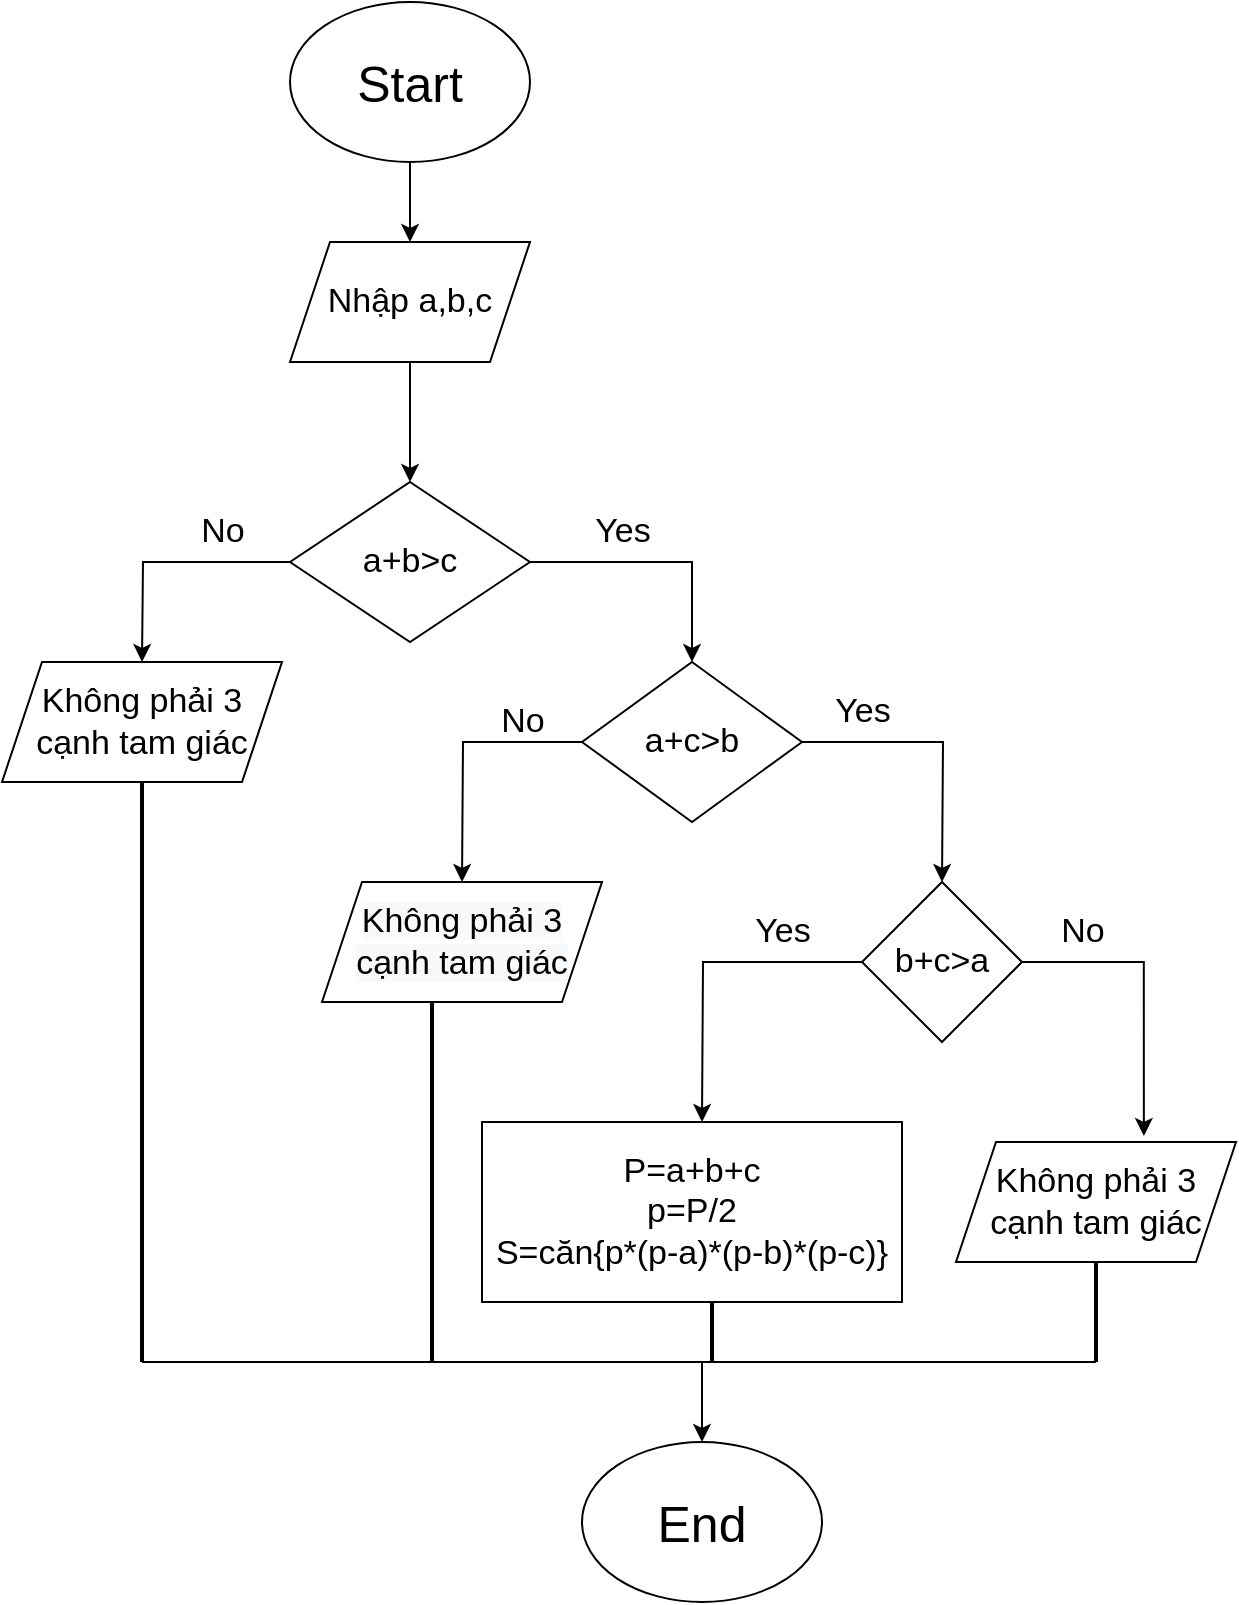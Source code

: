 <mxfile version="13.6.2" type="device"><diagram id="i20rbXjtYQwkhMDRb635" name="Trang-1"><mxGraphModel dx="852" dy="494" grid="0" gridSize="10" guides="1" tooltips="1" connect="1" arrows="1" fold="1" page="1" pageScale="1" pageWidth="827" pageHeight="1169" math="0" shadow="0"><root><mxCell id="0"/><mxCell id="1" parent="0"/><mxCell id="g4ixEpDsAMNQm-RF5389-2" style="edgeStyle=orthogonalEdgeStyle;rounded=0;orthogonalLoop=1;jettySize=auto;html=1;exitX=0.5;exitY=1;exitDx=0;exitDy=0;fontSize=25;" parent="1" source="g4ixEpDsAMNQm-RF5389-1" edge="1"><mxGeometry relative="1" as="geometry"><mxPoint x="414" y="120" as="targetPoint"/></mxGeometry></mxCell><mxCell id="g4ixEpDsAMNQm-RF5389-1" value="Start" style="ellipse;whiteSpace=wrap;html=1;fontSize=25;" parent="1" vertex="1"><mxGeometry x="354" width="120" height="80" as="geometry"/></mxCell><mxCell id="g4ixEpDsAMNQm-RF5389-4" style="edgeStyle=orthogonalEdgeStyle;rounded=0;orthogonalLoop=1;jettySize=auto;html=1;exitX=0.5;exitY=1;exitDx=0;exitDy=0;fontSize=17;" parent="1" source="g4ixEpDsAMNQm-RF5389-3" edge="1"><mxGeometry relative="1" as="geometry"><mxPoint x="414" y="240" as="targetPoint"/></mxGeometry></mxCell><mxCell id="g4ixEpDsAMNQm-RF5389-3" value="Nhập a,b,c" style="shape=parallelogram;perimeter=parallelogramPerimeter;whiteSpace=wrap;html=1;fixedSize=1;fontSize=17;" parent="1" vertex="1"><mxGeometry x="354" y="120" width="120" height="60" as="geometry"/></mxCell><mxCell id="g4ixEpDsAMNQm-RF5389-6" style="edgeStyle=orthogonalEdgeStyle;rounded=0;orthogonalLoop=1;jettySize=auto;html=1;exitX=0;exitY=0.5;exitDx=0;exitDy=0;fontSize=17;" parent="1" source="g4ixEpDsAMNQm-RF5389-5" edge="1"><mxGeometry relative="1" as="geometry"><mxPoint x="280" y="330" as="targetPoint"/></mxGeometry></mxCell><mxCell id="g4ixEpDsAMNQm-RF5389-9" style="edgeStyle=orthogonalEdgeStyle;rounded=0;orthogonalLoop=1;jettySize=auto;html=1;exitX=1;exitY=0.5;exitDx=0;exitDy=0;fontSize=17;entryX=0.5;entryY=0;entryDx=0;entryDy=0;" parent="1" source="g4ixEpDsAMNQm-RF5389-5" target="g4ixEpDsAMNQm-RF5389-11" edge="1"><mxGeometry relative="1" as="geometry"><mxPoint x="560" y="330" as="targetPoint"/></mxGeometry></mxCell><mxCell id="g4ixEpDsAMNQm-RF5389-5" value="a+b&amp;gt;c" style="rhombus;whiteSpace=wrap;html=1;fontSize=17;" parent="1" vertex="1"><mxGeometry x="354" y="240" width="120" height="80" as="geometry"/></mxCell><mxCell id="g4ixEpDsAMNQm-RF5389-7" value="No" style="text;html=1;resizable=0;autosize=1;align=center;verticalAlign=middle;points=[];fillColor=none;strokeColor=none;rounded=0;fontSize=17;" parent="1" vertex="1"><mxGeometry x="300" y="250" width="40" height="30" as="geometry"/></mxCell><mxCell id="g4ixEpDsAMNQm-RF5389-8" value="Không phải 3 cạnh tam giác" style="shape=parallelogram;perimeter=parallelogramPerimeter;whiteSpace=wrap;html=1;fixedSize=1;fontSize=17;" parent="1" vertex="1"><mxGeometry x="210" y="330" width="140" height="60" as="geometry"/></mxCell><mxCell id="g4ixEpDsAMNQm-RF5389-10" value="Yes" style="text;html=1;resizable=0;autosize=1;align=center;verticalAlign=middle;points=[];fillColor=none;strokeColor=none;rounded=0;fontSize=17;" parent="1" vertex="1"><mxGeometry x="500" y="250" width="40" height="30" as="geometry"/></mxCell><mxCell id="g4ixEpDsAMNQm-RF5389-12" style="edgeStyle=orthogonalEdgeStyle;rounded=0;orthogonalLoop=1;jettySize=auto;html=1;exitX=0;exitY=0.5;exitDx=0;exitDy=0;fontSize=17;" parent="1" source="g4ixEpDsAMNQm-RF5389-11" edge="1"><mxGeometry relative="1" as="geometry"><mxPoint x="440" y="440" as="targetPoint"/></mxGeometry></mxCell><mxCell id="g4ixEpDsAMNQm-RF5389-15" style="edgeStyle=orthogonalEdgeStyle;rounded=0;orthogonalLoop=1;jettySize=auto;html=1;exitX=1;exitY=0.5;exitDx=0;exitDy=0;fontSize=17;" parent="1" source="g4ixEpDsAMNQm-RF5389-11" edge="1"><mxGeometry relative="1" as="geometry"><mxPoint x="680" y="440" as="targetPoint"/></mxGeometry></mxCell><mxCell id="g4ixEpDsAMNQm-RF5389-11" value="a+c&amp;gt;b" style="rhombus;whiteSpace=wrap;html=1;fontSize=17;" parent="1" vertex="1"><mxGeometry x="500" y="330" width="110" height="80" as="geometry"/></mxCell><mxCell id="g4ixEpDsAMNQm-RF5389-13" value="No" style="text;html=1;resizable=0;autosize=1;align=center;verticalAlign=middle;points=[];fillColor=none;strokeColor=none;rounded=0;fontSize=17;" parent="1" vertex="1"><mxGeometry x="450" y="345" width="40" height="30" as="geometry"/></mxCell><mxCell id="g4ixEpDsAMNQm-RF5389-14" value="Yes" style="text;html=1;resizable=0;autosize=1;align=center;verticalAlign=middle;points=[];fillColor=none;strokeColor=none;rounded=0;fontSize=17;" parent="1" vertex="1"><mxGeometry x="620" y="340" width="40" height="30" as="geometry"/></mxCell><mxCell id="g4ixEpDsAMNQm-RF5389-16" value="&#10;&#10;&lt;span style=&quot;color: rgb(0, 0, 0); font-family: helvetica; font-size: 17px; font-style: normal; font-weight: 400; letter-spacing: normal; text-align: center; text-indent: 0px; text-transform: none; word-spacing: 0px; background-color: rgb(248, 249, 250); display: inline; float: none;&quot;&gt;Không phải 3 cạnh tam giác&lt;/span&gt;&#10;&#10;" style="shape=parallelogram;perimeter=parallelogramPerimeter;whiteSpace=wrap;html=1;fixedSize=1;fontSize=17;" parent="1" vertex="1"><mxGeometry x="370" y="440" width="140" height="60" as="geometry"/></mxCell><mxCell id="g4ixEpDsAMNQm-RF5389-18" style="edgeStyle=orthogonalEdgeStyle;rounded=0;orthogonalLoop=1;jettySize=auto;html=1;exitX=0;exitY=0.5;exitDx=0;exitDy=0;fontSize=17;" parent="1" source="g4ixEpDsAMNQm-RF5389-17" edge="1"><mxGeometry relative="1" as="geometry"><mxPoint x="560" y="560" as="targetPoint"/></mxGeometry></mxCell><mxCell id="g4ixEpDsAMNQm-RF5389-19" style="edgeStyle=orthogonalEdgeStyle;rounded=0;orthogonalLoop=1;jettySize=auto;html=1;exitX=1;exitY=0.5;exitDx=0;exitDy=0;fontSize=17;entryX=0.671;entryY=-0.05;entryDx=0;entryDy=0;entryPerimeter=0;" parent="1" source="g4ixEpDsAMNQm-RF5389-17" target="g4ixEpDsAMNQm-RF5389-22" edge="1"><mxGeometry relative="1" as="geometry"><mxPoint x="780" y="560" as="targetPoint"/></mxGeometry></mxCell><mxCell id="g4ixEpDsAMNQm-RF5389-17" value="b+c&amp;gt;a" style="rhombus;whiteSpace=wrap;html=1;fontSize=17;" parent="1" vertex="1"><mxGeometry x="640" y="440" width="80" height="80" as="geometry"/></mxCell><mxCell id="g4ixEpDsAMNQm-RF5389-20" value="No" style="text;html=1;resizable=0;autosize=1;align=center;verticalAlign=middle;points=[];fillColor=none;strokeColor=none;rounded=0;fontSize=17;" parent="1" vertex="1"><mxGeometry x="730" y="450" width="40" height="30" as="geometry"/></mxCell><mxCell id="g4ixEpDsAMNQm-RF5389-21" value="Yes" style="text;html=1;resizable=0;autosize=1;align=center;verticalAlign=middle;points=[];fillColor=none;strokeColor=none;rounded=0;fontSize=17;" parent="1" vertex="1"><mxGeometry x="580" y="450" width="40" height="30" as="geometry"/></mxCell><mxCell id="g4ixEpDsAMNQm-RF5389-22" value="Không phải 3 cạnh tam giác" style="shape=parallelogram;perimeter=parallelogramPerimeter;whiteSpace=wrap;html=1;fixedSize=1;fontSize=17;" parent="1" vertex="1"><mxGeometry x="687" y="570" width="140" height="60" as="geometry"/></mxCell><mxCell id="g4ixEpDsAMNQm-RF5389-23" value="P=a+b+c&lt;br&gt;p=P/2&lt;br&gt;S=căn{p*(p-a)*(p-b)*(p-c)}" style="rounded=0;whiteSpace=wrap;html=1;fontSize=17;align=center;" parent="1" vertex="1"><mxGeometry x="450" y="560" width="210" height="90" as="geometry"/></mxCell><mxCell id="g4ixEpDsAMNQm-RF5389-24" value="" style="line;strokeWidth=2;direction=south;html=1;fontSize=17;" parent="1" vertex="1"><mxGeometry x="275" y="390" width="10" height="290" as="geometry"/></mxCell><mxCell id="g4ixEpDsAMNQm-RF5389-25" value="" style="line;strokeWidth=2;direction=south;html=1;fontSize=17;" parent="1" vertex="1"><mxGeometry x="560" y="650" width="10" height="30" as="geometry"/></mxCell><mxCell id="g4ixEpDsAMNQm-RF5389-26" value="" style="line;strokeWidth=2;direction=south;html=1;fontSize=17;" parent="1" vertex="1"><mxGeometry x="752" y="630" width="10" height="50" as="geometry"/></mxCell><mxCell id="g4ixEpDsAMNQm-RF5389-27" value="" style="line;strokeWidth=2;direction=south;html=1;fontSize=17;" parent="1" vertex="1"><mxGeometry x="420" y="500" width="10" height="180" as="geometry"/></mxCell><mxCell id="g4ixEpDsAMNQm-RF5389-31" value="" style="endArrow=none;html=1;fontSize=17;exitX=1;exitY=0.5;exitDx=0;exitDy=0;exitPerimeter=0;entryX=1;entryY=0.5;entryDx=0;entryDy=0;entryPerimeter=0;" parent="1" source="g4ixEpDsAMNQm-RF5389-24" target="g4ixEpDsAMNQm-RF5389-26" edge="1"><mxGeometry width="50" height="50" relative="1" as="geometry"><mxPoint x="260" y="730" as="sourcePoint"/><mxPoint x="310" y="680" as="targetPoint"/><Array as="points"><mxPoint x="400" y="680"/><mxPoint x="520" y="680"/></Array></mxGeometry></mxCell><mxCell id="g4ixEpDsAMNQm-RF5389-32" value="" style="endArrow=classic;html=1;fontSize=17;" parent="1" edge="1"><mxGeometry width="50" height="50" relative="1" as="geometry"><mxPoint x="560" y="680" as="sourcePoint"/><mxPoint x="560" y="720" as="targetPoint"/></mxGeometry></mxCell><mxCell id="g4ixEpDsAMNQm-RF5389-33" value="&lt;font style=&quot;font-size: 25px&quot;&gt;End&lt;/font&gt;" style="ellipse;whiteSpace=wrap;html=1;fontSize=17;" parent="1" vertex="1"><mxGeometry x="500" y="720" width="120" height="80" as="geometry"/></mxCell></root></mxGraphModel></diagram></mxfile>